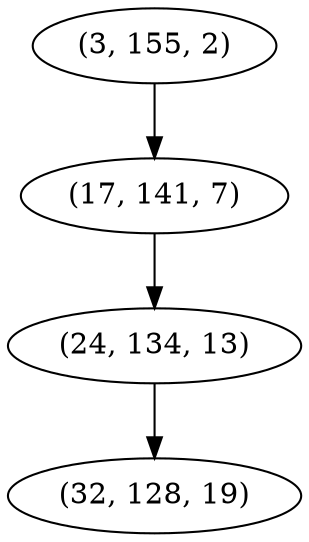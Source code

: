 digraph tree {
    "(3, 155, 2)";
    "(17, 141, 7)";
    "(24, 134, 13)";
    "(32, 128, 19)";
    "(3, 155, 2)" -> "(17, 141, 7)";
    "(17, 141, 7)" -> "(24, 134, 13)";
    "(24, 134, 13)" -> "(32, 128, 19)";
}
